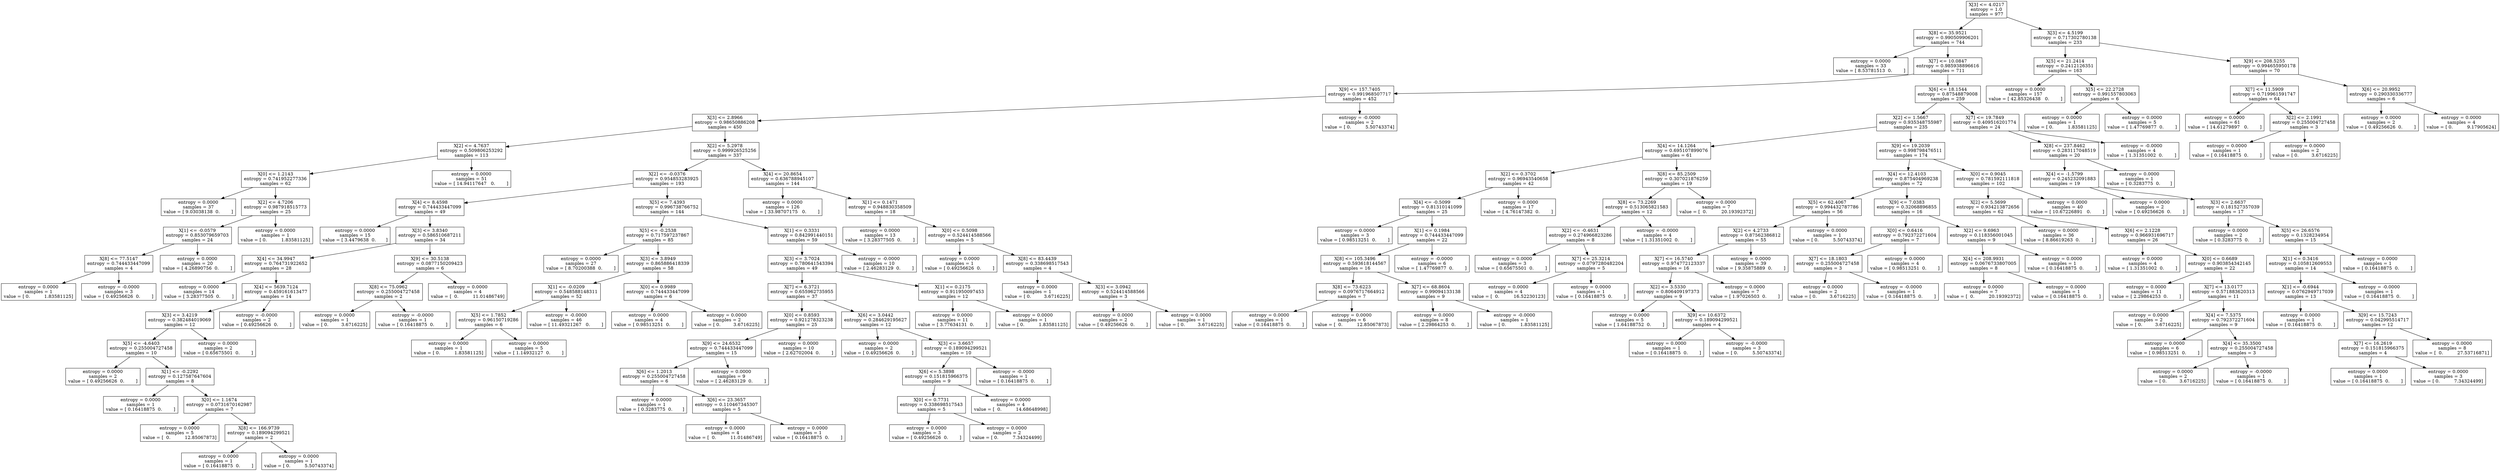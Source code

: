 digraph Tree {
0 [label="X[3] <= 4.0217\nentropy = 1.0\nsamples = 977", shape="box"] ;
1 [label="X[8] <= 35.9521\nentropy = 0.990509906201\nsamples = 744", shape="box"] ;
0 -> 1 ;
2 [label="entropy = 0.0000\nsamples = 33\nvalue = [ 8.53781513  0.        ]", shape="box"] ;
1 -> 2 ;
3 [label="X[7] <= 10.0847\nentropy = 0.985938896616\nsamples = 711", shape="box"] ;
1 -> 3 ;
4 [label="X[9] <= 157.7405\nentropy = 0.991968507717\nsamples = 452", shape="box"] ;
3 -> 4 ;
5 [label="X[3] <= 2.8966\nentropy = 0.98650886208\nsamples = 450", shape="box"] ;
4 -> 5 ;
6 [label="X[2] <= 4.7637\nentropy = 0.509806253292\nsamples = 113", shape="box"] ;
5 -> 6 ;
7 [label="X[0] <= 1.2143\nentropy = 0.741952277336\nsamples = 62", shape="box"] ;
6 -> 7 ;
8 [label="entropy = 0.0000\nsamples = 37\nvalue = [ 9.03038138  0.        ]", shape="box"] ;
7 -> 8 ;
9 [label="X[2] <= 4.7206\nentropy = 0.987918515773\nsamples = 25", shape="box"] ;
7 -> 9 ;
10 [label="X[1] <= -0.0579\nentropy = 0.853079659703\nsamples = 24", shape="box"] ;
9 -> 10 ;
11 [label="X[8] <= 77.5147\nentropy = 0.744433447099\nsamples = 4", shape="box"] ;
10 -> 11 ;
12 [label="entropy = 0.0000\nsamples = 1\nvalue = [ 0.          1.83581125]", shape="box"] ;
11 -> 12 ;
13 [label="entropy = -0.0000\nsamples = 3\nvalue = [ 0.49256626  0.        ]", shape="box"] ;
11 -> 13 ;
14 [label="entropy = 0.0000\nsamples = 20\nvalue = [ 4.26890756  0.        ]", shape="box"] ;
10 -> 14 ;
15 [label="entropy = 0.0000\nsamples = 1\nvalue = [ 0.          1.83581125]", shape="box"] ;
9 -> 15 ;
16 [label="entropy = 0.0000\nsamples = 51\nvalue = [ 14.94117647   0.        ]", shape="box"] ;
6 -> 16 ;
17 [label="X[2] <= 5.2978\nentropy = 0.999926525256\nsamples = 337", shape="box"] ;
5 -> 17 ;
18 [label="X[2] <= -0.0376\nentropy = 0.954853283925\nsamples = 193", shape="box"] ;
17 -> 18 ;
19 [label="X[4] <= 8.4598\nentropy = 0.744433447099\nsamples = 49", shape="box"] ;
18 -> 19 ;
20 [label="entropy = 0.0000\nsamples = 15\nvalue = [ 3.4479638  0.       ]", shape="box"] ;
19 -> 20 ;
21 [label="X[3] <= 3.8340\nentropy = 0.586510687211\nsamples = 34", shape="box"] ;
19 -> 21 ;
22 [label="X[4] <= 34.9947\nentropy = 0.764731922652\nsamples = 28", shape="box"] ;
21 -> 22 ;
23 [label="entropy = 0.0000\nsamples = 14\nvalue = [ 3.28377505  0.        ]", shape="box"] ;
22 -> 23 ;
24 [label="X[4] <= 5639.7124\nentropy = 0.459161613477\nsamples = 14", shape="box"] ;
22 -> 24 ;
25 [label="X[3] <= 3.4219\nentropy = 0.382484019069\nsamples = 12", shape="box"] ;
24 -> 25 ;
26 [label="X[5] <= -4.6403\nentropy = 0.255004727458\nsamples = 10", shape="box"] ;
25 -> 26 ;
27 [label="entropy = 0.0000\nsamples = 2\nvalue = [ 0.49256626  0.        ]", shape="box"] ;
26 -> 27 ;
28 [label="X[1] <= -0.2292\nentropy = 0.127587647604\nsamples = 8", shape="box"] ;
26 -> 28 ;
29 [label="entropy = 0.0000\nsamples = 1\nvalue = [ 0.16418875  0.        ]", shape="box"] ;
28 -> 29 ;
30 [label="X[0] <= 1.1674\nentropy = 0.0731670162987\nsamples = 7", shape="box"] ;
28 -> 30 ;
31 [label="entropy = 0.0000\nsamples = 5\nvalue = [  0.          12.85067873]", shape="box"] ;
30 -> 31 ;
32 [label="X[8] <= 166.9739\nentropy = 0.189094299521\nsamples = 2", shape="box"] ;
30 -> 32 ;
33 [label="entropy = 0.0000\nsamples = 1\nvalue = [ 0.16418875  0.        ]", shape="box"] ;
32 -> 33 ;
34 [label="entropy = 0.0000\nsamples = 1\nvalue = [ 0.          5.50743374]", shape="box"] ;
32 -> 34 ;
35 [label="entropy = 0.0000\nsamples = 2\nvalue = [ 0.65675501  0.        ]", shape="box"] ;
25 -> 35 ;
36 [label="entropy = -0.0000\nsamples = 2\nvalue = [ 0.49256626  0.        ]", shape="box"] ;
24 -> 36 ;
37 [label="X[9] <= 30.5138\nentropy = 0.0877150209423\nsamples = 6", shape="box"] ;
21 -> 37 ;
38 [label="X[8] <= 75.0962\nentropy = 0.255004727458\nsamples = 2", shape="box"] ;
37 -> 38 ;
39 [label="entropy = 0.0000\nsamples = 1\nvalue = [ 0.         3.6716225]", shape="box"] ;
38 -> 39 ;
40 [label="entropy = -0.0000\nsamples = 1\nvalue = [ 0.16418875  0.        ]", shape="box"] ;
38 -> 40 ;
41 [label="entropy = 0.0000\nsamples = 4\nvalue = [  0.          11.01486749]", shape="box"] ;
37 -> 41 ;
42 [label="X[5] <= 7.4393\nentropy = 0.996738766752\nsamples = 144", shape="box"] ;
18 -> 42 ;
43 [label="X[5] <= -0.2538\nentropy = 0.717597237867\nsamples = 85", shape="box"] ;
42 -> 43 ;
44 [label="entropy = 0.0000\nsamples = 27\nvalue = [ 8.70200388  0.        ]", shape="box"] ;
43 -> 44 ;
45 [label="X[3] <= 3.8949\nentropy = 0.865886418339\nsamples = 58", shape="box"] ;
43 -> 45 ;
46 [label="X[1] <= -0.0209\nentropy = 0.548588148311\nsamples = 52", shape="box"] ;
45 -> 46 ;
47 [label="X[5] <= 1.7852\nentropy = 0.96150719286\nsamples = 6", shape="box"] ;
46 -> 47 ;
48 [label="entropy = 0.0000\nsamples = 1\nvalue = [ 0.          1.83581125]", shape="box"] ;
47 -> 48 ;
49 [label="entropy = 0.0000\nsamples = 5\nvalue = [ 1.14932127  0.        ]", shape="box"] ;
47 -> 49 ;
50 [label="entropy = -0.0000\nsamples = 46\nvalue = [ 11.49321267   0.        ]", shape="box"] ;
46 -> 50 ;
51 [label="X[0] <= 0.9989\nentropy = 0.744433447099\nsamples = 6", shape="box"] ;
45 -> 51 ;
52 [label="entropy = 0.0000\nsamples = 4\nvalue = [ 0.98513251  0.        ]", shape="box"] ;
51 -> 52 ;
53 [label="entropy = 0.0000\nsamples = 2\nvalue = [ 0.         3.6716225]", shape="box"] ;
51 -> 53 ;
54 [label="X[1] <= 0.3331\nentropy = 0.842991440151\nsamples = 59", shape="box"] ;
42 -> 54 ;
55 [label="X[3] <= 3.7024\nentropy = 0.780641543394\nsamples = 49", shape="box"] ;
54 -> 55 ;
56 [label="X[7] <= 6.3721\nentropy = 0.655962735955\nsamples = 37", shape="box"] ;
55 -> 56 ;
57 [label="X[0] <= 0.8593\nentropy = 0.921278323238\nsamples = 25", shape="box"] ;
56 -> 57 ;
58 [label="X[9] <= 24.6532\nentropy = 0.744433447099\nsamples = 15", shape="box"] ;
57 -> 58 ;
59 [label="X[6] <= 1.2013\nentropy = 0.255004727458\nsamples = 6", shape="box"] ;
58 -> 59 ;
60 [label="entropy = 0.0000\nsamples = 1\nvalue = [ 0.3283775  0.       ]", shape="box"] ;
59 -> 60 ;
61 [label="X[6] <= 23.3657\nentropy = 0.110467345307\nsamples = 5", shape="box"] ;
59 -> 61 ;
62 [label="entropy = 0.0000\nsamples = 4\nvalue = [  0.          11.01486749]", shape="box"] ;
61 -> 62 ;
63 [label="entropy = 0.0000\nsamples = 1\nvalue = [ 0.16418875  0.        ]", shape="box"] ;
61 -> 63 ;
64 [label="entropy = 0.0000\nsamples = 9\nvalue = [ 2.46283129  0.        ]", shape="box"] ;
58 -> 64 ;
65 [label="entropy = 0.0000\nsamples = 10\nvalue = [ 2.62702004  0.        ]", shape="box"] ;
57 -> 65 ;
66 [label="X[6] <= 3.0442\nentropy = 0.284629195627\nsamples = 12", shape="box"] ;
56 -> 66 ;
67 [label="entropy = 0.0000\nsamples = 2\nvalue = [ 0.49256626  0.        ]", shape="box"] ;
66 -> 67 ;
68 [label="X[3] <= 3.6657\nentropy = 0.189094299521\nsamples = 10", shape="box"] ;
66 -> 68 ;
69 [label="X[6] <= 5.3898\nentropy = 0.151815966375\nsamples = 9", shape="box"] ;
68 -> 69 ;
70 [label="X[0] <= 0.7731\nentropy = 0.338698517543\nsamples = 5", shape="box"] ;
69 -> 70 ;
71 [label="entropy = 0.0000\nsamples = 3\nvalue = [ 0.49256626  0.        ]", shape="box"] ;
70 -> 71 ;
72 [label="entropy = 0.0000\nsamples = 2\nvalue = [ 0.          7.34324499]", shape="box"] ;
70 -> 72 ;
73 [label="entropy = 0.0000\nsamples = 4\nvalue = [  0.          14.68648998]", shape="box"] ;
69 -> 73 ;
74 [label="entropy = -0.0000\nsamples = 1\nvalue = [ 0.16418875  0.        ]", shape="box"] ;
68 -> 74 ;
75 [label="X[1] <= 0.2175\nentropy = 0.911950097453\nsamples = 12", shape="box"] ;
55 -> 75 ;
76 [label="entropy = 0.0000\nsamples = 11\nvalue = [ 3.77634131  0.        ]", shape="box"] ;
75 -> 76 ;
77 [label="entropy = 0.0000\nsamples = 1\nvalue = [ 0.          1.83581125]", shape="box"] ;
75 -> 77 ;
78 [label="entropy = -0.0000\nsamples = 10\nvalue = [ 2.46283129  0.        ]", shape="box"] ;
54 -> 78 ;
79 [label="X[4] <= 20.8654\nentropy = 0.636788945107\nsamples = 144", shape="box"] ;
17 -> 79 ;
80 [label="entropy = 0.0000\nsamples = 126\nvalue = [ 33.98707175   0.        ]", shape="box"] ;
79 -> 80 ;
81 [label="X[1] <= 0.1471\nentropy = 0.948830358509\nsamples = 18", shape="box"] ;
79 -> 81 ;
82 [label="entropy = 0.0000\nsamples = 13\nvalue = [ 3.28377505  0.        ]", shape="box"] ;
81 -> 82 ;
83 [label="X[0] <= 0.5098\nentropy = 0.524414588566\nsamples = 5", shape="box"] ;
81 -> 83 ;
84 [label="entropy = 0.0000\nsamples = 1\nvalue = [ 0.49256626  0.        ]", shape="box"] ;
83 -> 84 ;
85 [label="X[8] <= 83.4439\nentropy = 0.338698517543\nsamples = 4", shape="box"] ;
83 -> 85 ;
86 [label="entropy = 0.0000\nsamples = 1\nvalue = [ 0.         3.6716225]", shape="box"] ;
85 -> 86 ;
87 [label="X[3] <= 3.0942\nentropy = 0.524414588566\nsamples = 3", shape="box"] ;
85 -> 87 ;
88 [label="entropy = 0.0000\nsamples = 2\nvalue = [ 0.49256626  0.        ]", shape="box"] ;
87 -> 88 ;
89 [label="entropy = 0.0000\nsamples = 1\nvalue = [ 0.         3.6716225]", shape="box"] ;
87 -> 89 ;
90 [label="entropy = -0.0000\nsamples = 2\nvalue = [ 0.          5.50743374]", shape="box"] ;
4 -> 90 ;
91 [label="X[6] <= 18.1544\nentropy = 0.87548879008\nsamples = 259", shape="box"] ;
3 -> 91 ;
92 [label="X[2] <= 1.5667\nentropy = 0.935348755987\nsamples = 235", shape="box"] ;
91 -> 92 ;
93 [label="X[4] <= 14.1264\nentropy = 0.695107899076\nsamples = 61", shape="box"] ;
92 -> 93 ;
94 [label="X[2] <= 0.3702\nentropy = 0.96943540658\nsamples = 42", shape="box"] ;
93 -> 94 ;
95 [label="X[4] <= -0.5099\nentropy = 0.81310141099\nsamples = 25", shape="box"] ;
94 -> 95 ;
96 [label="entropy = 0.0000\nsamples = 3\nvalue = [ 0.98513251  0.        ]", shape="box"] ;
95 -> 96 ;
97 [label="X[1] <= 0.1984\nentropy = 0.744433447099\nsamples = 22", shape="box"] ;
95 -> 97 ;
98 [label="X[8] <= 105.3496\nentropy = 0.593618144567\nsamples = 16", shape="box"] ;
97 -> 98 ;
99 [label="X[8] <= 73.6223\nentropy = 0.0976717664912\nsamples = 7", shape="box"] ;
98 -> 99 ;
100 [label="entropy = 0.0000\nsamples = 1\nvalue = [ 0.16418875  0.        ]", shape="box"] ;
99 -> 100 ;
101 [label="entropy = 0.0000\nsamples = 6\nvalue = [  0.          12.85067873]", shape="box"] ;
99 -> 101 ;
102 [label="X[7] <= 68.8604\nentropy = 0.99094133138\nsamples = 9", shape="box"] ;
98 -> 102 ;
103 [label="entropy = 0.0000\nsamples = 8\nvalue = [ 2.29864253  0.        ]", shape="box"] ;
102 -> 103 ;
104 [label="entropy = -0.0000\nsamples = 1\nvalue = [ 0.          1.83581125]", shape="box"] ;
102 -> 104 ;
105 [label="entropy = -0.0000\nsamples = 6\nvalue = [ 1.47769877  0.        ]", shape="box"] ;
97 -> 105 ;
106 [label="entropy = 0.0000\nsamples = 17\nvalue = [ 4.76147382  0.        ]", shape="box"] ;
94 -> 106 ;
107 [label="X[8] <= 85.2509\nentropy = 0.307021876259\nsamples = 19", shape="box"] ;
93 -> 107 ;
108 [label="X[8] <= 73.2269\nentropy = 0.513065821583\nsamples = 12", shape="box"] ;
107 -> 108 ;
109 [label="X[2] <= -0.4631\nentropy = 0.274966823286\nsamples = 8", shape="box"] ;
108 -> 109 ;
110 [label="entropy = 0.0000\nsamples = 3\nvalue = [ 0.65675501  0.        ]", shape="box"] ;
109 -> 110 ;
111 [label="X[7] <= 25.3214\nentropy = 0.0797280482204\nsamples = 5", shape="box"] ;
109 -> 111 ;
112 [label="entropy = 0.0000\nsamples = 4\nvalue = [  0.          16.52230123]", shape="box"] ;
111 -> 112 ;
113 [label="entropy = 0.0000\nsamples = 1\nvalue = [ 0.16418875  0.        ]", shape="box"] ;
111 -> 113 ;
114 [label="entropy = -0.0000\nsamples = 4\nvalue = [ 1.31351002  0.        ]", shape="box"] ;
108 -> 114 ;
115 [label="entropy = 0.0000\nsamples = 7\nvalue = [  0.          20.19392372]", shape="box"] ;
107 -> 115 ;
116 [label="X[9] <= 19.2039\nentropy = 0.998798476511\nsamples = 174", shape="box"] ;
92 -> 116 ;
117 [label="X[4] <= 12.4103\nentropy = 0.875404969238\nsamples = 72", shape="box"] ;
116 -> 117 ;
118 [label="X[5] <= 62.4067\nentropy = 0.994432787786\nsamples = 56", shape="box"] ;
117 -> 118 ;
119 [label="X[2] <= 4.2733\nentropy = 0.87562386812\nsamples = 55", shape="box"] ;
118 -> 119 ;
120 [label="X[7] <= 16.5740\nentropy = 0.974772123337\nsamples = 16", shape="box"] ;
119 -> 120 ;
121 [label="X[2] <= 3.5330\nentropy = 0.806409197373\nsamples = 9", shape="box"] ;
120 -> 121 ;
122 [label="entropy = 0.0000\nsamples = 5\nvalue = [ 1.64188752  0.        ]", shape="box"] ;
121 -> 122 ;
123 [label="X[9] <= 10.6372\nentropy = 0.189094299521\nsamples = 4", shape="box"] ;
121 -> 123 ;
124 [label="entropy = 0.0000\nsamples = 1\nvalue = [ 0.16418875  0.        ]", shape="box"] ;
123 -> 124 ;
125 [label="entropy = -0.0000\nsamples = 3\nvalue = [ 0.          5.50743374]", shape="box"] ;
123 -> 125 ;
126 [label="entropy = 0.0000\nsamples = 7\nvalue = [ 1.97026503  0.        ]", shape="box"] ;
120 -> 126 ;
127 [label="entropy = 0.0000\nsamples = 39\nvalue = [ 9.35875889  0.        ]", shape="box"] ;
119 -> 127 ;
128 [label="entropy = 0.0000\nsamples = 1\nvalue = [ 0.          5.50743374]", shape="box"] ;
118 -> 128 ;
129 [label="X[9] <= 7.0383\nentropy = 0.32068896855\nsamples = 16", shape="box"] ;
117 -> 129 ;
130 [label="X[0] <= 0.6416\nentropy = 0.792372271604\nsamples = 7", shape="box"] ;
129 -> 130 ;
131 [label="X[7] <= 18.1803\nentropy = 0.255004727458\nsamples = 3", shape="box"] ;
130 -> 131 ;
132 [label="entropy = 0.0000\nsamples = 2\nvalue = [ 0.         3.6716225]", shape="box"] ;
131 -> 132 ;
133 [label="entropy = -0.0000\nsamples = 1\nvalue = [ 0.16418875  0.        ]", shape="box"] ;
131 -> 133 ;
134 [label="entropy = 0.0000\nsamples = 4\nvalue = [ 0.98513251  0.        ]", shape="box"] ;
130 -> 134 ;
135 [label="X[2] <= 9.6963\nentropy = 0.118356001045\nsamples = 9", shape="box"] ;
129 -> 135 ;
136 [label="X[4] <= 208.9931\nentropy = 0.0676733807005\nsamples = 8", shape="box"] ;
135 -> 136 ;
137 [label="entropy = 0.0000\nsamples = 7\nvalue = [  0.          20.19392372]", shape="box"] ;
136 -> 137 ;
138 [label="entropy = 0.0000\nsamples = 1\nvalue = [ 0.16418875  0.        ]", shape="box"] ;
136 -> 138 ;
139 [label="entropy = 0.0000\nsamples = 1\nvalue = [ 0.16418875  0.        ]", shape="box"] ;
135 -> 139 ;
140 [label="X[0] <= 0.9045\nentropy = 0.781592111818\nsamples = 102", shape="box"] ;
116 -> 140 ;
141 [label="X[2] <= 5.5699\nentropy = 0.934213872656\nsamples = 62", shape="box"] ;
140 -> 141 ;
142 [label="entropy = 0.0000\nsamples = 36\nvalue = [ 8.86619263  0.        ]", shape="box"] ;
141 -> 142 ;
143 [label="X[6] <= 2.1228\nentropy = 0.966931696717\nsamples = 26", shape="box"] ;
141 -> 143 ;
144 [label="entropy = 0.0000\nsamples = 4\nvalue = [ 1.31351002  0.        ]", shape="box"] ;
143 -> 144 ;
145 [label="X[0] <= 0.6689\nentropy = 0.903854342145\nsamples = 22", shape="box"] ;
143 -> 145 ;
146 [label="entropy = 0.0000\nsamples = 11\nvalue = [ 2.29864253  0.        ]", shape="box"] ;
145 -> 146 ;
147 [label="X[7] <= 13.0177\nentropy = 0.571883620313\nsamples = 11", shape="box"] ;
145 -> 147 ;
148 [label="entropy = 0.0000\nsamples = 2\nvalue = [ 0.         3.6716225]", shape="box"] ;
147 -> 148 ;
149 [label="X[4] <= 7.5375\nentropy = 0.792372271604\nsamples = 9", shape="box"] ;
147 -> 149 ;
150 [label="entropy = 0.0000\nsamples = 6\nvalue = [ 0.98513251  0.        ]", shape="box"] ;
149 -> 150 ;
151 [label="X[4] <= 35.3500\nentropy = 0.255004727458\nsamples = 3", shape="box"] ;
149 -> 151 ;
152 [label="entropy = 0.0000\nsamples = 2\nvalue = [ 0.         3.6716225]", shape="box"] ;
151 -> 152 ;
153 [label="entropy = -0.0000\nsamples = 1\nvalue = [ 0.16418875  0.        ]", shape="box"] ;
151 -> 153 ;
154 [label="entropy = 0.0000\nsamples = 40\nvalue = [ 10.67226891   0.        ]", shape="box"] ;
140 -> 154 ;
155 [label="X[7] <= 19.7849\nentropy = 0.409516201774\nsamples = 24", shape="box"] ;
91 -> 155 ;
156 [label="X[8] <= 237.8462\nentropy = 0.283117048519\nsamples = 20", shape="box"] ;
155 -> 156 ;
157 [label="X[4] <= -1.5799\nentropy = 0.245232091883\nsamples = 19", shape="box"] ;
156 -> 157 ;
158 [label="entropy = 0.0000\nsamples = 2\nvalue = [ 0.49256626  0.        ]", shape="box"] ;
157 -> 158 ;
159 [label="X[3] <= 2.6637\nentropy = 0.181527357039\nsamples = 17", shape="box"] ;
157 -> 159 ;
160 [label="entropy = 0.0000\nsamples = 2\nvalue = [ 0.3283775  0.       ]", shape="box"] ;
159 -> 160 ;
161 [label="X[5] <= 26.6576\nentropy = 0.1328234954\nsamples = 15", shape="box"] ;
159 -> 161 ;
162 [label="X[1] <= 0.3416\nentropy = 0.105812609553\nsamples = 14", shape="box"] ;
161 -> 162 ;
163 [label="X[1] <= -0.6944\nentropy = 0.0762949717039\nsamples = 13", shape="box"] ;
162 -> 163 ;
164 [label="entropy = 0.0000\nsamples = 1\nvalue = [ 0.16418875  0.        ]", shape="box"] ;
163 -> 164 ;
165 [label="X[9] <= 15.7243\nentropy = 0.042995514717\nsamples = 12", shape="box"] ;
163 -> 165 ;
166 [label="X[7] <= 16.2619\nentropy = 0.151815966375\nsamples = 4", shape="box"] ;
165 -> 166 ;
167 [label="entropy = 0.0000\nsamples = 1\nvalue = [ 0.16418875  0.        ]", shape="box"] ;
166 -> 167 ;
168 [label="entropy = 0.0000\nsamples = 3\nvalue = [ 0.          7.34324499]", shape="box"] ;
166 -> 168 ;
169 [label="entropy = 0.0000\nsamples = 8\nvalue = [  0.          27.53716871]", shape="box"] ;
165 -> 169 ;
170 [label="entropy = -0.0000\nsamples = 1\nvalue = [ 0.16418875  0.        ]", shape="box"] ;
162 -> 170 ;
171 [label="entropy = 0.0000\nsamples = 1\nvalue = [ 0.16418875  0.        ]", shape="box"] ;
161 -> 171 ;
172 [label="entropy = 0.0000\nsamples = 1\nvalue = [ 0.3283775  0.       ]", shape="box"] ;
156 -> 172 ;
173 [label="entropy = -0.0000\nsamples = 4\nvalue = [ 1.31351002  0.        ]", shape="box"] ;
155 -> 173 ;
174 [label="X[3] <= 4.5199\nentropy = 0.717302780138\nsamples = 233", shape="box"] ;
0 -> 174 ;
175 [label="X[5] <= 21.2414\nentropy = 0.2412126351\nsamples = 163", shape="box"] ;
174 -> 175 ;
176 [label="entropy = 0.0000\nsamples = 157\nvalue = [ 42.85326438   0.        ]", shape="box"] ;
175 -> 176 ;
177 [label="X[5] <= 22.2728\nentropy = 0.991557803063\nsamples = 6", shape="box"] ;
175 -> 177 ;
178 [label="entropy = 0.0000\nsamples = 1\nvalue = [ 0.          1.83581125]", shape="box"] ;
177 -> 178 ;
179 [label="entropy = 0.0000\nsamples = 5\nvalue = [ 1.47769877  0.        ]", shape="box"] ;
177 -> 179 ;
180 [label="X[9] <= 208.5255\nentropy = 0.994655950178\nsamples = 70", shape="box"] ;
174 -> 180 ;
181 [label="X[7] <= 11.5909\nentropy = 0.719961591747\nsamples = 64", shape="box"] ;
180 -> 181 ;
182 [label="entropy = 0.0000\nsamples = 61\nvalue = [ 14.61279897   0.        ]", shape="box"] ;
181 -> 182 ;
183 [label="X[2] <= 2.1991\nentropy = 0.255004727458\nsamples = 3", shape="box"] ;
181 -> 183 ;
184 [label="entropy = 0.0000\nsamples = 1\nvalue = [ 0.16418875  0.        ]", shape="box"] ;
183 -> 184 ;
185 [label="entropy = 0.0000\nsamples = 2\nvalue = [ 0.         3.6716225]", shape="box"] ;
183 -> 185 ;
186 [label="X[6] <= 20.9952\nentropy = 0.290330336777\nsamples = 6", shape="box"] ;
180 -> 186 ;
187 [label="entropy = 0.0000\nsamples = 2\nvalue = [ 0.49256626  0.        ]", shape="box"] ;
186 -> 187 ;
188 [label="entropy = 0.0000\nsamples = 4\nvalue = [ 0.          9.17905624]", shape="box"] ;
186 -> 188 ;
}